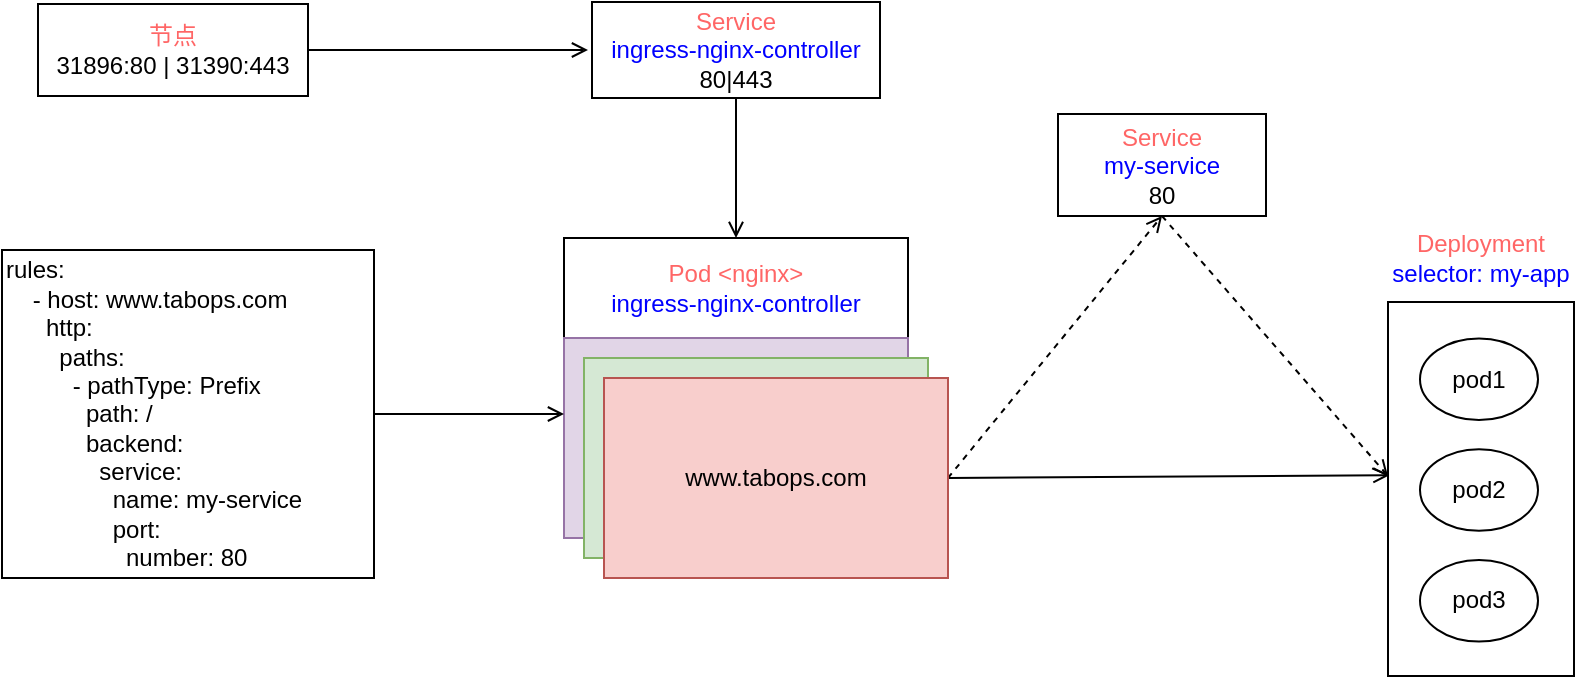 <mxfile>
    <diagram id="L86E0VVStFSr8dmwVA4M" name="Page-1">
        <mxGraphModel dx="1212" dy="432" grid="0" gridSize="10" guides="1" tooltips="1" connect="1" arrows="1" fold="1" page="0" pageScale="1" pageWidth="850" pageHeight="1100" math="0" shadow="0">
            <root>
                <mxCell id="0"/>
                <mxCell id="1" parent="0"/>
                <mxCell id="29" style="edgeStyle=none;curved=1;rounded=0;orthogonalLoop=1;jettySize=auto;html=1;exitX=1;exitY=0.5;exitDx=0;exitDy=0;fontColor=#00FF00;endArrow=open;sourcePerimeterSpacing=8;targetPerimeterSpacing=8;" parent="1" source="2" edge="1">
                    <mxGeometry relative="1" as="geometry">
                        <mxPoint x="389" y="460" as="targetPoint"/>
                    </mxGeometry>
                </mxCell>
                <mxCell id="2" value="&lt;font color=&quot;#ff6666&quot;&gt;节点&lt;br&gt;&lt;/font&gt;31896:80 | 31390:443" style="rounded=0;whiteSpace=wrap;html=1;" parent="1" vertex="1">
                    <mxGeometry x="114" y="437" width="135" height="46" as="geometry"/>
                </mxCell>
                <mxCell id="30" style="edgeStyle=none;curved=1;rounded=0;orthogonalLoop=1;jettySize=auto;html=1;exitX=0.5;exitY=1;exitDx=0;exitDy=0;entryX=0.5;entryY=0;entryDx=0;entryDy=0;fontColor=#00FF00;endArrow=open;sourcePerimeterSpacing=8;targetPerimeterSpacing=8;" parent="1" source="3" target="4" edge="1">
                    <mxGeometry relative="1" as="geometry"/>
                </mxCell>
                <mxCell id="3" value="&lt;font color=&quot;#ff6666&quot;&gt;Service&lt;/font&gt;&lt;br&gt;&lt;font color=&quot;#0000ff&quot;&gt;ingress-nginx-controller&lt;/font&gt;&lt;br&gt;&lt;font color=&quot;#000000&quot;&gt;80|443&lt;/font&gt;" style="rounded=0;whiteSpace=wrap;html=1;fontColor=#00FF00;" parent="1" vertex="1">
                    <mxGeometry x="391" y="436" width="144" height="48" as="geometry"/>
                </mxCell>
                <mxCell id="4" value="Pod &amp;lt;nginx&amp;gt;&lt;br&gt;&lt;font color=&quot;#0000ff&quot;&gt;ingress-nginx-controller&lt;/font&gt;" style="rounded=0;whiteSpace=wrap;html=1;fontColor=#FF6666;" parent="1" vertex="1">
                    <mxGeometry x="377" y="554" width="172" height="50" as="geometry"/>
                </mxCell>
                <mxCell id="5" value="" style="rounded=0;whiteSpace=wrap;html=1;fillColor=#e1d5e7;strokeColor=#9673a6;" parent="1" vertex="1">
                    <mxGeometry x="377" y="604" width="172" height="100" as="geometry"/>
                </mxCell>
                <mxCell id="6" value="" style="rounded=0;whiteSpace=wrap;html=1;fillColor=#d5e8d4;strokeColor=#82b366;" parent="1" vertex="1">
                    <mxGeometry x="387" y="614" width="172" height="100" as="geometry"/>
                </mxCell>
                <mxCell id="17" style="edgeStyle=none;curved=1;rounded=0;orthogonalLoop=1;jettySize=auto;html=1;exitX=1;exitY=0.5;exitDx=0;exitDy=0;entryX=0.008;entryY=0.463;entryDx=0;entryDy=0;entryPerimeter=0;fontColor=#000000;endArrow=open;sourcePerimeterSpacing=8;targetPerimeterSpacing=8;" parent="1" source="7" target="11" edge="1">
                    <mxGeometry relative="1" as="geometry"/>
                </mxCell>
                <mxCell id="22" style="edgeStyle=none;curved=1;rounded=0;orthogonalLoop=1;jettySize=auto;html=1;entryX=0.5;entryY=1;entryDx=0;entryDy=0;fontColor=#000000;endArrow=open;sourcePerimeterSpacing=8;targetPerimeterSpacing=8;exitX=1;exitY=0.5;exitDx=0;exitDy=0;dashed=1;" parent="1" source="7" target="20" edge="1">
                    <mxGeometry relative="1" as="geometry">
                        <mxPoint x="569" y="649" as="sourcePoint"/>
                    </mxGeometry>
                </mxCell>
                <mxCell id="7" value="www.tabops.com" style="rounded=0;whiteSpace=wrap;html=1;fillColor=#f8cecc;strokeColor=#b85450;" parent="1" vertex="1">
                    <mxGeometry x="397" y="624" width="172" height="100" as="geometry"/>
                </mxCell>
                <mxCell id="10" style="edgeStyle=none;curved=1;rounded=0;orthogonalLoop=1;jettySize=auto;html=1;exitX=1;exitY=0.5;exitDx=0;exitDy=0;fontColor=#000000;endArrow=open;sourcePerimeterSpacing=8;targetPerimeterSpacing=8;" parent="1" source="8" edge="1">
                    <mxGeometry relative="1" as="geometry">
                        <mxPoint x="377" y="642" as="targetPoint"/>
                    </mxGeometry>
                </mxCell>
                <mxCell id="8" value="&lt;div style=&quot;&quot;&gt;&lt;font color=&quot;#000000&quot;&gt;rules:&lt;/font&gt;&lt;/div&gt;&lt;div&gt;&lt;font color=&quot;#000000&quot;&gt;&amp;nbsp; &amp;nbsp; - host: www.tabops.com&lt;/font&gt;&lt;/div&gt;&lt;div&gt;&lt;font color=&quot;#000000&quot;&gt;&amp;nbsp; &amp;nbsp; &amp;nbsp; http:&lt;/font&gt;&lt;/div&gt;&lt;div&gt;&lt;font color=&quot;#000000&quot;&gt;&amp;nbsp; &amp;nbsp; &amp;nbsp; &amp;nbsp; paths:&lt;/font&gt;&lt;/div&gt;&lt;div&gt;&lt;font color=&quot;#000000&quot;&gt;&amp;nbsp; &amp;nbsp; &amp;nbsp; &amp;nbsp; &amp;nbsp; - pathType: Prefix&lt;/font&gt;&lt;/div&gt;&lt;div&gt;&lt;font color=&quot;#000000&quot;&gt;&amp;nbsp; &amp;nbsp; &amp;nbsp; &amp;nbsp; &amp;nbsp; &amp;nbsp; path: /&lt;/font&gt;&lt;/div&gt;&lt;div&gt;&lt;font color=&quot;#000000&quot;&gt;&amp;nbsp; &amp;nbsp; &amp;nbsp; &amp;nbsp; &amp;nbsp; &amp;nbsp; backend:&lt;/font&gt;&lt;/div&gt;&lt;div&gt;&lt;font color=&quot;#000000&quot;&gt;&amp;nbsp; &amp;nbsp; &amp;nbsp; &amp;nbsp; &amp;nbsp; &amp;nbsp; &amp;nbsp; service:&lt;/font&gt;&lt;/div&gt;&lt;div&gt;&lt;font color=&quot;#000000&quot;&gt;&amp;nbsp; &amp;nbsp; &amp;nbsp; &amp;nbsp; &amp;nbsp; &amp;nbsp; &amp;nbsp; &amp;nbsp; name: my-service&lt;/font&gt;&lt;/div&gt;&lt;div&gt;&lt;font color=&quot;#000000&quot;&gt;&amp;nbsp; &amp;nbsp; &amp;nbsp; &amp;nbsp; &amp;nbsp; &amp;nbsp; &amp;nbsp; &amp;nbsp; port:&lt;/font&gt;&lt;/div&gt;&lt;div&gt;&lt;font color=&quot;#000000&quot;&gt;&amp;nbsp; &amp;nbsp; &amp;nbsp; &amp;nbsp; &amp;nbsp; &amp;nbsp; &amp;nbsp; &amp;nbsp; &amp;nbsp; number: 80&lt;/font&gt;&lt;/div&gt;" style="rounded=0;whiteSpace=wrap;html=1;fontColor=#00FF00;align=left;" parent="1" vertex="1">
                    <mxGeometry x="96" y="560" width="186" height="164" as="geometry"/>
                </mxCell>
                <mxCell id="11" value="" style="rounded=0;whiteSpace=wrap;html=1;fontColor=#000000;" parent="1" vertex="1">
                    <mxGeometry x="789" y="586" width="93" height="187" as="geometry"/>
                </mxCell>
                <mxCell id="12" value="pod1" style="ellipse;whiteSpace=wrap;html=1;fontColor=#000000;" parent="1" vertex="1">
                    <mxGeometry x="805" y="604.25" width="59" height="40.75" as="geometry"/>
                </mxCell>
                <mxCell id="18" value="pod2" style="ellipse;whiteSpace=wrap;html=1;fontColor=#000000;" parent="1" vertex="1">
                    <mxGeometry x="805" y="659.63" width="59" height="40.75" as="geometry"/>
                </mxCell>
                <mxCell id="19" value="pod3" style="ellipse;whiteSpace=wrap;html=1;fontColor=#000000;" parent="1" vertex="1">
                    <mxGeometry x="805" y="715" width="59" height="40.75" as="geometry"/>
                </mxCell>
                <mxCell id="23" style="edgeStyle=none;curved=1;rounded=0;orthogonalLoop=1;jettySize=auto;html=1;exitX=0.5;exitY=1;exitDx=0;exitDy=0;fontColor=#000000;endArrow=open;sourcePerimeterSpacing=8;targetPerimeterSpacing=8;dashed=1;" parent="1" source="20" edge="1">
                    <mxGeometry relative="1" as="geometry">
                        <mxPoint x="789" y="673" as="targetPoint"/>
                    </mxGeometry>
                </mxCell>
                <mxCell id="20" value="&lt;font color=&quot;#ff6666&quot;&gt;Service&lt;/font&gt;&lt;br&gt;&lt;font color=&quot;#0000ff&quot;&gt;my-service&lt;/font&gt;&lt;br&gt;80" style="rounded=0;whiteSpace=wrap;html=1;fontColor=#000000;" parent="1" vertex="1">
                    <mxGeometry x="624" y="492" width="104" height="51" as="geometry"/>
                </mxCell>
                <mxCell id="25" value="&lt;font color=&quot;#ff6666&quot;&gt;Deployment&lt;/font&gt;&lt;br&gt;&lt;font color=&quot;#0000ff&quot;&gt;selector: my-app&lt;/font&gt;" style="text;strokeColor=none;fillColor=none;html=1;align=center;verticalAlign=middle;whiteSpace=wrap;rounded=0;fontColor=#000000;" parent="1" vertex="1">
                    <mxGeometry x="783" y="548" width="105" height="32" as="geometry"/>
                </mxCell>
            </root>
        </mxGraphModel>
    </diagram>
</mxfile>
